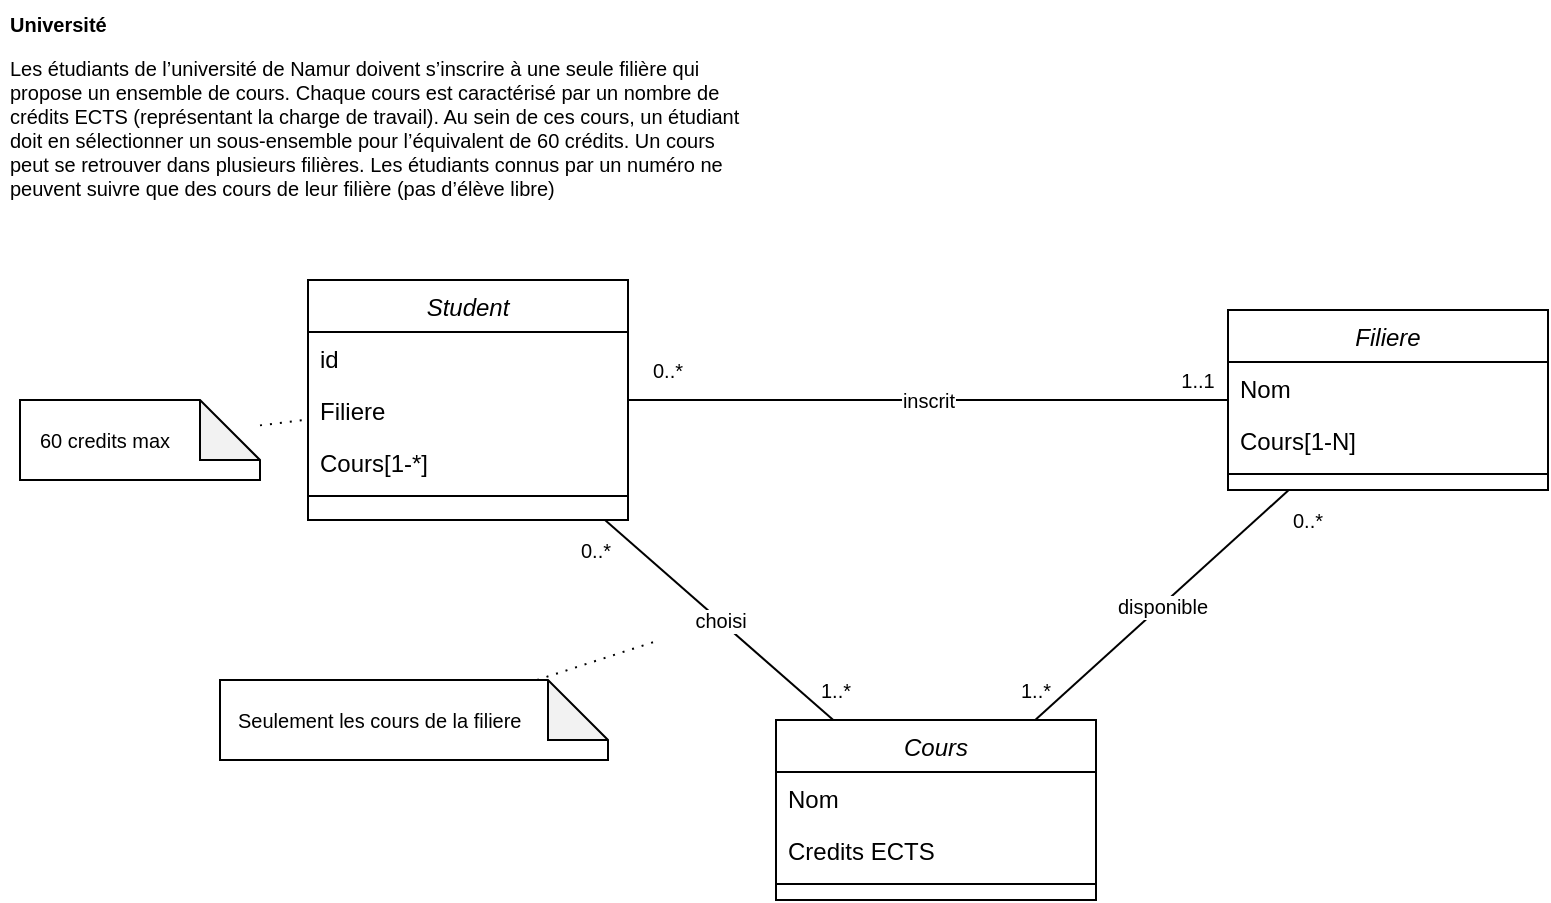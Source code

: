 <mxfile version="19.0.3" type="device"><diagram id="C5RBs43oDa-KdzZeNtuy" name="Page-1"><mxGraphModel dx="1422" dy="865" grid="1" gridSize="10" guides="1" tooltips="1" connect="1" arrows="1" fold="1" page="1" pageScale="1" pageWidth="827" pageHeight="1169" math="0" shadow="0"><root><mxCell id="WIyWlLk6GJQsqaUBKTNV-0"/><mxCell id="WIyWlLk6GJQsqaUBKTNV-1" parent="WIyWlLk6GJQsqaUBKTNV-0"/><mxCell id="zkfFHV4jXpPFQw0GAbJ--6" value="Student" style="swimlane;fontStyle=2;align=center;verticalAlign=top;childLayout=stackLayout;horizontal=1;startSize=26;horizontalStack=0;resizeParent=1;resizeLast=0;collapsible=1;marginBottom=0;rounded=0;shadow=0;strokeWidth=1;" parent="WIyWlLk6GJQsqaUBKTNV-1" vertex="1"><mxGeometry x="181" y="160" width="160" height="120" as="geometry"><mxRectangle x="130" y="380" width="160" height="26" as="alternateBounds"/></mxGeometry></mxCell><mxCell id="zkfFHV4jXpPFQw0GAbJ--7" value="id" style="text;align=left;verticalAlign=top;spacingLeft=4;spacingRight=4;overflow=hidden;rotatable=0;points=[[0,0.5],[1,0.5]];portConstraint=eastwest;" parent="zkfFHV4jXpPFQw0GAbJ--6" vertex="1"><mxGeometry y="26" width="160" height="26" as="geometry"/></mxCell><mxCell id="zkfFHV4jXpPFQw0GAbJ--8" value="Filiere" style="text;align=left;verticalAlign=top;spacingLeft=4;spacingRight=4;overflow=hidden;rotatable=0;points=[[0,0.5],[1,0.5]];portConstraint=eastwest;rounded=0;shadow=0;html=0;" parent="zkfFHV4jXpPFQw0GAbJ--6" vertex="1"><mxGeometry y="52" width="160" height="26" as="geometry"/></mxCell><mxCell id="777svzgXkHq3tCIKZFrt-7" value="Cours[1-*]" style="text;align=left;verticalAlign=top;spacingLeft=4;spacingRight=4;overflow=hidden;rotatable=0;points=[[0,0.5],[1,0.5]];portConstraint=eastwest;rounded=0;shadow=0;html=0;" vertex="1" parent="zkfFHV4jXpPFQw0GAbJ--6"><mxGeometry y="78" width="160" height="26" as="geometry"/></mxCell><mxCell id="zkfFHV4jXpPFQw0GAbJ--9" value="" style="line;html=1;strokeWidth=1;align=left;verticalAlign=middle;spacingTop=-1;spacingLeft=3;spacingRight=3;rotatable=0;labelPosition=right;points=[];portConstraint=eastwest;" parent="zkfFHV4jXpPFQw0GAbJ--6" vertex="1"><mxGeometry y="104" width="160" height="8" as="geometry"/></mxCell><mxCell id="zkfFHV4jXpPFQw0GAbJ--17" value="Filiere" style="swimlane;fontStyle=2;align=center;verticalAlign=top;childLayout=stackLayout;horizontal=1;startSize=26;horizontalStack=0;resizeParent=1;resizeLast=0;collapsible=1;marginBottom=0;rounded=0;shadow=0;strokeWidth=1;" parent="WIyWlLk6GJQsqaUBKTNV-1" vertex="1"><mxGeometry x="641" y="175" width="160" height="90" as="geometry"><mxRectangle x="550" y="140" width="160" height="26" as="alternateBounds"/></mxGeometry></mxCell><mxCell id="zkfFHV4jXpPFQw0GAbJ--19" value="Nom" style="text;align=left;verticalAlign=top;spacingLeft=4;spacingRight=4;overflow=hidden;rotatable=0;points=[[0,0.5],[1,0.5]];portConstraint=eastwest;rounded=0;shadow=0;html=0;" parent="zkfFHV4jXpPFQw0GAbJ--17" vertex="1"><mxGeometry y="26" width="160" height="26" as="geometry"/></mxCell><mxCell id="zkfFHV4jXpPFQw0GAbJ--18" value="Cours[1-N]" style="text;align=left;verticalAlign=top;spacingLeft=4;spacingRight=4;overflow=hidden;rotatable=0;points=[[0,0.5],[1,0.5]];portConstraint=eastwest;" parent="zkfFHV4jXpPFQw0GAbJ--17" vertex="1"><mxGeometry y="52" width="160" height="26" as="geometry"/></mxCell><mxCell id="zkfFHV4jXpPFQw0GAbJ--23" value="" style="line;html=1;strokeWidth=1;align=left;verticalAlign=middle;spacingTop=-1;spacingLeft=3;spacingRight=3;rotatable=0;labelPosition=right;points=[];portConstraint=eastwest;" parent="zkfFHV4jXpPFQw0GAbJ--17" vertex="1"><mxGeometry y="78" width="160" height="8" as="geometry"/></mxCell><mxCell id="777svzgXkHq3tCIKZFrt-0" value="&lt;h1 style=&quot;font-size: 10px;&quot;&gt;&lt;font style=&quot;font-size: 10px;&quot;&gt;Université&lt;/font&gt;&lt;/h1&gt;&lt;p style=&quot;font-size: 10px;&quot;&gt;&lt;font style=&quot;font-size: 10px;&quot;&gt;&lt;span dir=&quot;ltr&quot; role=&quot;presentation&quot; style=&quot;left: 52.156px; top: 327.699px; font-family: sans-serif; transform: scaleX(0.999);&quot;&gt;Les étudiants de l’université de Namur doivent s’inscrire à une seule filière qui&lt;/span&gt;&lt;br role=&quot;presentation&quot;&gt;&lt;span dir=&quot;ltr&quot; role=&quot;presentation&quot; style=&quot;left: 52.156px; top: 368.949px; font-family: sans-serif; transform: scaleX(1.0);&quot;&gt;propose un ensemble de cours. Chaque cours est caractérisé par un nombre de&lt;/span&gt;&lt;br role=&quot;presentation&quot;&gt;&lt;span dir=&quot;ltr&quot; role=&quot;presentation&quot; style=&quot;left: 52.156px; top: 410.199px; font-family: sans-serif; transform: scaleX(0.998);&quot;&gt;crédits ECTS (représentant la charge de travail). Au sein de ces cours, un étudiant&lt;/span&gt;&lt;br role=&quot;presentation&quot;&gt;&lt;span dir=&quot;ltr&quot; role=&quot;presentation&quot; style=&quot;left: 52.156px; top: 451.449px; font-family: sans-serif; transform: scaleX(1.0);&quot;&gt;doit en sélectionner un sous-ensemble pour l’équivalent de 60 crédits. Un cours&lt;/span&gt;&lt;br role=&quot;presentation&quot;&gt;&lt;span dir=&quot;ltr&quot; role=&quot;presentation&quot; style=&quot;left: 52.156px; top: 492.699px; font-family: sans-serif; transform: scaleX(1.0);&quot;&gt;peut se retrouver dans plusieurs filières. Les étudiants connus par un numéro ne&lt;/span&gt;&lt;br role=&quot;presentation&quot;&gt;&lt;span dir=&quot;ltr&quot; role=&quot;presentation&quot; style=&quot;left: 52.156px; top: 533.949px; font-family: sans-serif; transform: scaleX(1.0);&quot;&gt;peuvent suivre que des cours de leur filière (pas d’élève libre)&lt;/span&gt;&lt;/font&gt;&lt;br&gt;&lt;/p&gt;" style="text;html=1;strokeColor=none;fillColor=none;spacing=5;spacingTop=-20;whiteSpace=wrap;overflow=hidden;rounded=0;" vertex="1" parent="WIyWlLk6GJQsqaUBKTNV-1"><mxGeometry x="27" y="30" width="400" height="110" as="geometry"/></mxCell><mxCell id="777svzgXkHq3tCIKZFrt-1" value="Cours" style="swimlane;fontStyle=2;align=center;verticalAlign=top;childLayout=stackLayout;horizontal=1;startSize=26;horizontalStack=0;resizeParent=1;resizeLast=0;collapsible=1;marginBottom=0;rounded=0;shadow=0;strokeWidth=1;" vertex="1" parent="WIyWlLk6GJQsqaUBKTNV-1"><mxGeometry x="415" y="380" width="160" height="90" as="geometry"><mxRectangle x="230" y="140" width="160" height="26" as="alternateBounds"/></mxGeometry></mxCell><mxCell id="777svzgXkHq3tCIKZFrt-2" value="Nom" style="text;align=left;verticalAlign=top;spacingLeft=4;spacingRight=4;overflow=hidden;rotatable=0;points=[[0,0.5],[1,0.5]];portConstraint=eastwest;" vertex="1" parent="777svzgXkHq3tCIKZFrt-1"><mxGeometry y="26" width="160" height="26" as="geometry"/></mxCell><mxCell id="777svzgXkHq3tCIKZFrt-3" value="Credits ECTS" style="text;align=left;verticalAlign=top;spacingLeft=4;spacingRight=4;overflow=hidden;rotatable=0;points=[[0,0.5],[1,0.5]];portConstraint=eastwest;rounded=0;shadow=0;html=0;" vertex="1" parent="777svzgXkHq3tCIKZFrt-1"><mxGeometry y="52" width="160" height="26" as="geometry"/></mxCell><mxCell id="777svzgXkHq3tCIKZFrt-5" value="" style="line;html=1;strokeWidth=1;align=left;verticalAlign=middle;spacingTop=-1;spacingLeft=3;spacingRight=3;rotatable=0;labelPosition=right;points=[];portConstraint=eastwest;" vertex="1" parent="777svzgXkHq3tCIKZFrt-1"><mxGeometry y="78" width="160" height="8" as="geometry"/></mxCell><mxCell id="777svzgXkHq3tCIKZFrt-11" value="" style="endArrow=none;html=1;rounded=0;fontSize=10;endFill=0;fixDash=0;" edge="1" parent="WIyWlLk6GJQsqaUBKTNV-1" source="zkfFHV4jXpPFQw0GAbJ--6" target="zkfFHV4jXpPFQw0GAbJ--17"><mxGeometry relative="1" as="geometry"><mxPoint x="381" y="180" as="sourcePoint"/><mxPoint x="481" y="180" as="targetPoint"/></mxGeometry></mxCell><mxCell id="777svzgXkHq3tCIKZFrt-12" value="inscrit" style="edgeLabel;resizable=0;html=1;align=center;verticalAlign=middle;fontSize=10;" connectable="0" vertex="1" parent="777svzgXkHq3tCIKZFrt-11"><mxGeometry relative="1" as="geometry"/></mxCell><mxCell id="777svzgXkHq3tCIKZFrt-13" value="1..1" style="text;html=1;strokeColor=none;fillColor=none;align=center;verticalAlign=middle;whiteSpace=wrap;rounded=0;fontSize=10;fixDash=0;imageWidth=24;glass=0;" vertex="1" parent="WIyWlLk6GJQsqaUBKTNV-1"><mxGeometry x="611" y="200" width="30" height="20" as="geometry"/></mxCell><mxCell id="777svzgXkHq3tCIKZFrt-14" value="1..*" style="text;html=1;strokeColor=none;fillColor=none;align=center;verticalAlign=middle;whiteSpace=wrap;rounded=0;fontSize=10;" vertex="1" parent="WIyWlLk6GJQsqaUBKTNV-1"><mxGeometry x="515" y="350" width="60" height="30" as="geometry"/></mxCell><mxCell id="777svzgXkHq3tCIKZFrt-15" value="" style="endArrow=none;html=1;rounded=0;fontSize=10;endFill=0;" edge="1" parent="WIyWlLk6GJQsqaUBKTNV-1" source="777svzgXkHq3tCIKZFrt-1" target="zkfFHV4jXpPFQw0GAbJ--17"><mxGeometry relative="1" as="geometry"><mxPoint x="351" y="227.447" as="sourcePoint"/><mxPoint x="661" y="217.553" as="targetPoint"/></mxGeometry></mxCell><mxCell id="777svzgXkHq3tCIKZFrt-16" value="disponible" style="edgeLabel;resizable=0;html=1;align=center;verticalAlign=middle;fontSize=10;" connectable="0" vertex="1" parent="777svzgXkHq3tCIKZFrt-15"><mxGeometry relative="1" as="geometry"/></mxCell><mxCell id="777svzgXkHq3tCIKZFrt-17" value="" style="endArrow=none;html=1;rounded=0;fontSize=10;endFill=0;" edge="1" parent="WIyWlLk6GJQsqaUBKTNV-1" source="777svzgXkHq3tCIKZFrt-1" target="zkfFHV4jXpPFQw0GAbJ--6"><mxGeometry relative="1" as="geometry"><mxPoint x="553.273" y="390" as="sourcePoint"/><mxPoint x="692.727" y="260.0" as="targetPoint"/></mxGeometry></mxCell><mxCell id="777svzgXkHq3tCIKZFrt-18" value="choisi" style="edgeLabel;resizable=0;html=1;align=center;verticalAlign=middle;fontSize=10;" connectable="0" vertex="1" parent="777svzgXkHq3tCIKZFrt-17"><mxGeometry relative="1" as="geometry"/></mxCell><mxCell id="777svzgXkHq3tCIKZFrt-19" value="1..*" style="text;html=1;strokeColor=none;fillColor=none;align=center;verticalAlign=middle;whiteSpace=wrap;rounded=0;fontSize=10;" vertex="1" parent="WIyWlLk6GJQsqaUBKTNV-1"><mxGeometry x="415" y="350" width="60" height="30" as="geometry"/></mxCell><mxCell id="777svzgXkHq3tCIKZFrt-20" value="0..*" style="text;html=1;strokeColor=none;fillColor=none;align=center;verticalAlign=middle;whiteSpace=wrap;rounded=0;fontSize=10;" vertex="1" parent="WIyWlLk6GJQsqaUBKTNV-1"><mxGeometry x="295" y="280" width="60" height="30" as="geometry"/></mxCell><mxCell id="777svzgXkHq3tCIKZFrt-21" value="0..*" style="text;html=1;strokeColor=none;fillColor=none;align=center;verticalAlign=middle;whiteSpace=wrap;rounded=0;fontSize=10;" vertex="1" parent="WIyWlLk6GJQsqaUBKTNV-1"><mxGeometry x="331" y="190" width="60" height="30" as="geometry"/></mxCell><mxCell id="777svzgXkHq3tCIKZFrt-22" value="0..*" style="text;html=1;strokeColor=none;fillColor=none;align=center;verticalAlign=middle;whiteSpace=wrap;rounded=0;fontSize=10;" vertex="1" parent="WIyWlLk6GJQsqaUBKTNV-1"><mxGeometry x="651" y="265" width="60" height="30" as="geometry"/></mxCell><mxCell id="777svzgXkHq3tCIKZFrt-25" value="60 credits max" style="shape=note;whiteSpace=wrap;html=1;backgroundOutline=1;darkOpacity=0.05;glass=0;fontSize=10;align=left;spacingLeft=8;" vertex="1" parent="WIyWlLk6GJQsqaUBKTNV-1"><mxGeometry x="37" y="220" width="120" height="40" as="geometry"/></mxCell><mxCell id="777svzgXkHq3tCIKZFrt-26" value="" style="endArrow=none;html=1;rounded=0;fontSize=10;dashed=1;dashPattern=1 4;" edge="1" parent="WIyWlLk6GJQsqaUBKTNV-1" source="777svzgXkHq3tCIKZFrt-25" target="zkfFHV4jXpPFQw0GAbJ--6"><mxGeometry width="50" height="50" relative="1" as="geometry"><mxPoint x="327" y="30" as="sourcePoint"/><mxPoint x="377" y="340" as="targetPoint"/></mxGeometry></mxCell><mxCell id="777svzgXkHq3tCIKZFrt-27" value="Seulement les cours de la filiere" style="shape=note;whiteSpace=wrap;html=1;backgroundOutline=1;darkOpacity=0.05;glass=0;fontSize=10;align=left;spacingLeft=7;" vertex="1" parent="WIyWlLk6GJQsqaUBKTNV-1"><mxGeometry x="137" y="360" width="194" height="40" as="geometry"/></mxCell><mxCell id="777svzgXkHq3tCIKZFrt-28" value="" style="endArrow=none;html=1;rounded=0;fontSize=10;dashed=1;dashPattern=1 4;" edge="1" parent="WIyWlLk6GJQsqaUBKTNV-1" source="777svzgXkHq3tCIKZFrt-27"><mxGeometry width="50" height="50" relative="1" as="geometry"><mxPoint x="167" y="241.005" as="sourcePoint"/><mxPoint x="357" y="340" as="targetPoint"/></mxGeometry></mxCell></root></mxGraphModel></diagram></mxfile>
